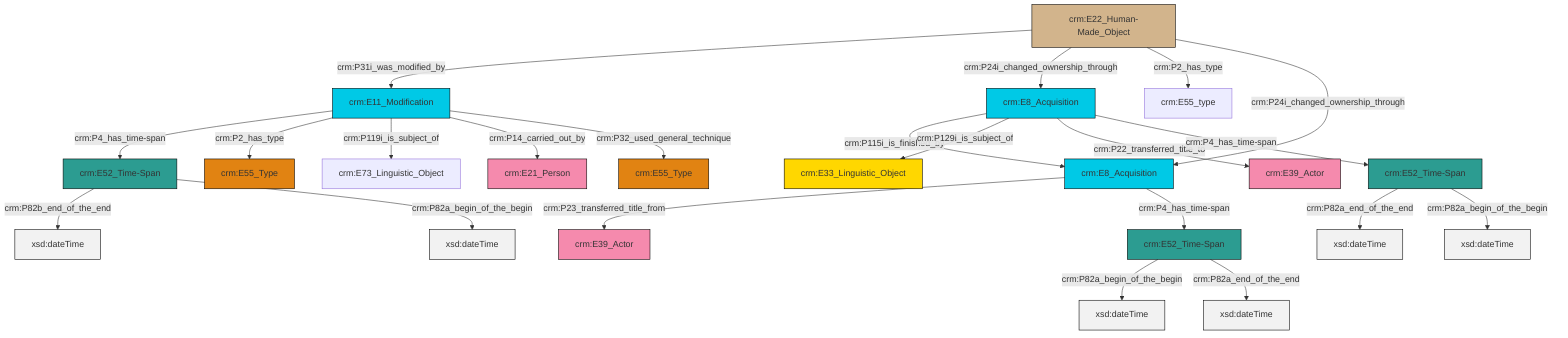 graph TD
classDef Literal fill:#f2f2f2,stroke:#000000;
classDef CRM_Entity fill:#FFFFFF,stroke:#000000;
classDef Temporal_Entity fill:#00C9E6, stroke:#000000;
classDef Type fill:#E18312, stroke:#000000;
classDef Time-Span fill:#2C9C91, stroke:#000000;
classDef Appellation fill:#FFEB7F, stroke:#000000;
classDef Place fill:#008836, stroke:#000000;
classDef Persistent_Item fill:#B266B2, stroke:#000000;
classDef Conceptual_Object fill:#FFD700, stroke:#000000;
classDef Physical_Thing fill:#D2B48C, stroke:#000000;
classDef Actor fill:#f58aad, stroke:#000000;
classDef PC_Classes fill:#4ce600, stroke:#000000;
classDef Multi fill:#cccccc,stroke:#000000;

4["crm:E8_Acquisition"]:::Temporal_Entity -->|crm:P23_transferred_title_from| 5["crm:E39_Actor"]:::Actor
11["crm:E8_Acquisition"]:::Temporal_Entity -->|crm:P115i_is_finished_by| 4["crm:E8_Acquisition"]:::Temporal_Entity
11["crm:E8_Acquisition"]:::Temporal_Entity -->|crm:P129i_is_subject_of| 9["crm:E33_Linguistic_Object"]:::Conceptual_Object
12["crm:E22_Human-Made_Object"]:::Physical_Thing -->|crm:P31i_was_modified_by| 13["crm:E11_Modification"]:::Temporal_Entity
11["crm:E8_Acquisition"]:::Temporal_Entity -->|crm:P22_transferred_title_to| 14["crm:E39_Actor"]:::Actor
12["crm:E22_Human-Made_Object"]:::Physical_Thing -->|crm:P24i_changed_ownership_through| 11["crm:E8_Acquisition"]:::Temporal_Entity
13["crm:E11_Modification"]:::Temporal_Entity -->|crm:P4_has_time-span| 16["crm:E52_Time-Span"]:::Time-Span
12["crm:E22_Human-Made_Object"]:::Physical_Thing -->|crm:P2_has_type| 6["crm:E55_type"]:::Default
16["crm:E52_Time-Span"]:::Time-Span -->|crm:P82b_end_of_the_end| 17[xsd:dateTime]:::Literal
18["crm:E52_Time-Span"]:::Time-Span -->|crm:P82a_end_of_the_end| 19[xsd:dateTime]:::Literal
18["crm:E52_Time-Span"]:::Time-Span -->|crm:P82a_begin_of_the_begin| 23[xsd:dateTime]:::Literal
12["crm:E22_Human-Made_Object"]:::Physical_Thing -->|crm:P24i_changed_ownership_through| 4["crm:E8_Acquisition"]:::Temporal_Entity
11["crm:E8_Acquisition"]:::Temporal_Entity -->|crm:P4_has_time-span| 18["crm:E52_Time-Span"]:::Time-Span
13["crm:E11_Modification"]:::Temporal_Entity -->|crm:P2_has_type| 20["crm:E55_Type"]:::Type
4["crm:E8_Acquisition"]:::Temporal_Entity -->|crm:P4_has_time-span| 24["crm:E52_Time-Span"]:::Time-Span
24["crm:E52_Time-Span"]:::Time-Span -->|crm:P82a_begin_of_the_begin| 26[xsd:dateTime]:::Literal
13["crm:E11_Modification"]:::Temporal_Entity -->|crm:P119i_is_subject_of| 2["crm:E73_Linguistic_Object"]:::Default
24["crm:E52_Time-Span"]:::Time-Span -->|crm:P82a_end_of_the_end| 29[xsd:dateTime]:::Literal
16["crm:E52_Time-Span"]:::Time-Span -->|crm:P82a_begin_of_the_begin| 32[xsd:dateTime]:::Literal
13["crm:E11_Modification"]:::Temporal_Entity -->|crm:P14_carried_out_by| 0["crm:E21_Person"]:::Actor
13["crm:E11_Modification"]:::Temporal_Entity -->|crm:P32_used_general_technique| 27["crm:E55_Type"]:::Type